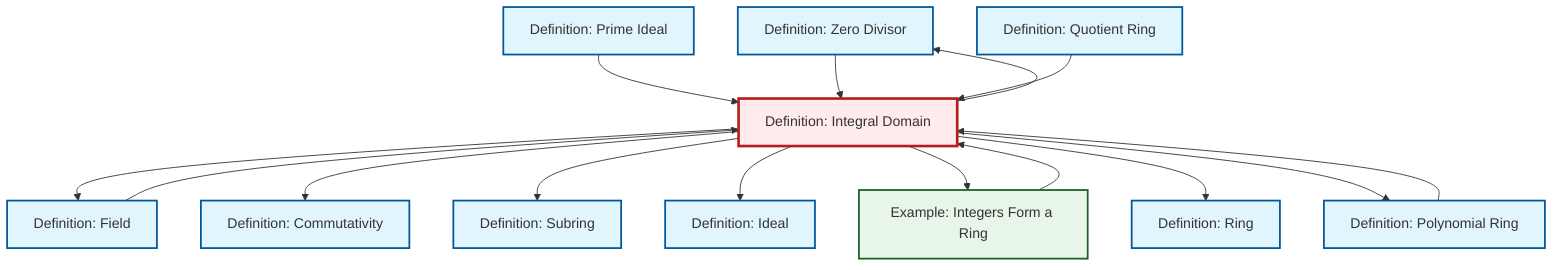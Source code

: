 graph TD
    classDef definition fill:#e1f5fe,stroke:#01579b,stroke-width:2px
    classDef theorem fill:#f3e5f5,stroke:#4a148c,stroke-width:2px
    classDef axiom fill:#fff3e0,stroke:#e65100,stroke-width:2px
    classDef example fill:#e8f5e9,stroke:#1b5e20,stroke-width:2px
    classDef current fill:#ffebee,stroke:#b71c1c,stroke-width:3px
    def-subring["Definition: Subring"]:::definition
    def-zero-divisor["Definition: Zero Divisor"]:::definition
    def-commutativity["Definition: Commutativity"]:::definition
    def-polynomial-ring["Definition: Polynomial Ring"]:::definition
    def-ring["Definition: Ring"]:::definition
    def-quotient-ring["Definition: Quotient Ring"]:::definition
    def-field["Definition: Field"]:::definition
    def-integral-domain["Definition: Integral Domain"]:::definition
    def-prime-ideal["Definition: Prime Ideal"]:::definition
    ex-integers-ring["Example: Integers Form a Ring"]:::example
    def-ideal["Definition: Ideal"]:::definition
    def-integral-domain --> def-field
    def-prime-ideal --> def-integral-domain
    def-integral-domain --> def-commutativity
    ex-integers-ring --> def-integral-domain
    def-integral-domain --> def-subring
    def-integral-domain --> def-ideal
    def-zero-divisor --> def-integral-domain
    def-field --> def-integral-domain
    def-integral-domain --> ex-integers-ring
    def-integral-domain --> def-zero-divisor
    def-polynomial-ring --> def-integral-domain
    def-integral-domain --> def-ring
    def-quotient-ring --> def-integral-domain
    def-integral-domain --> def-polynomial-ring
    class def-integral-domain current